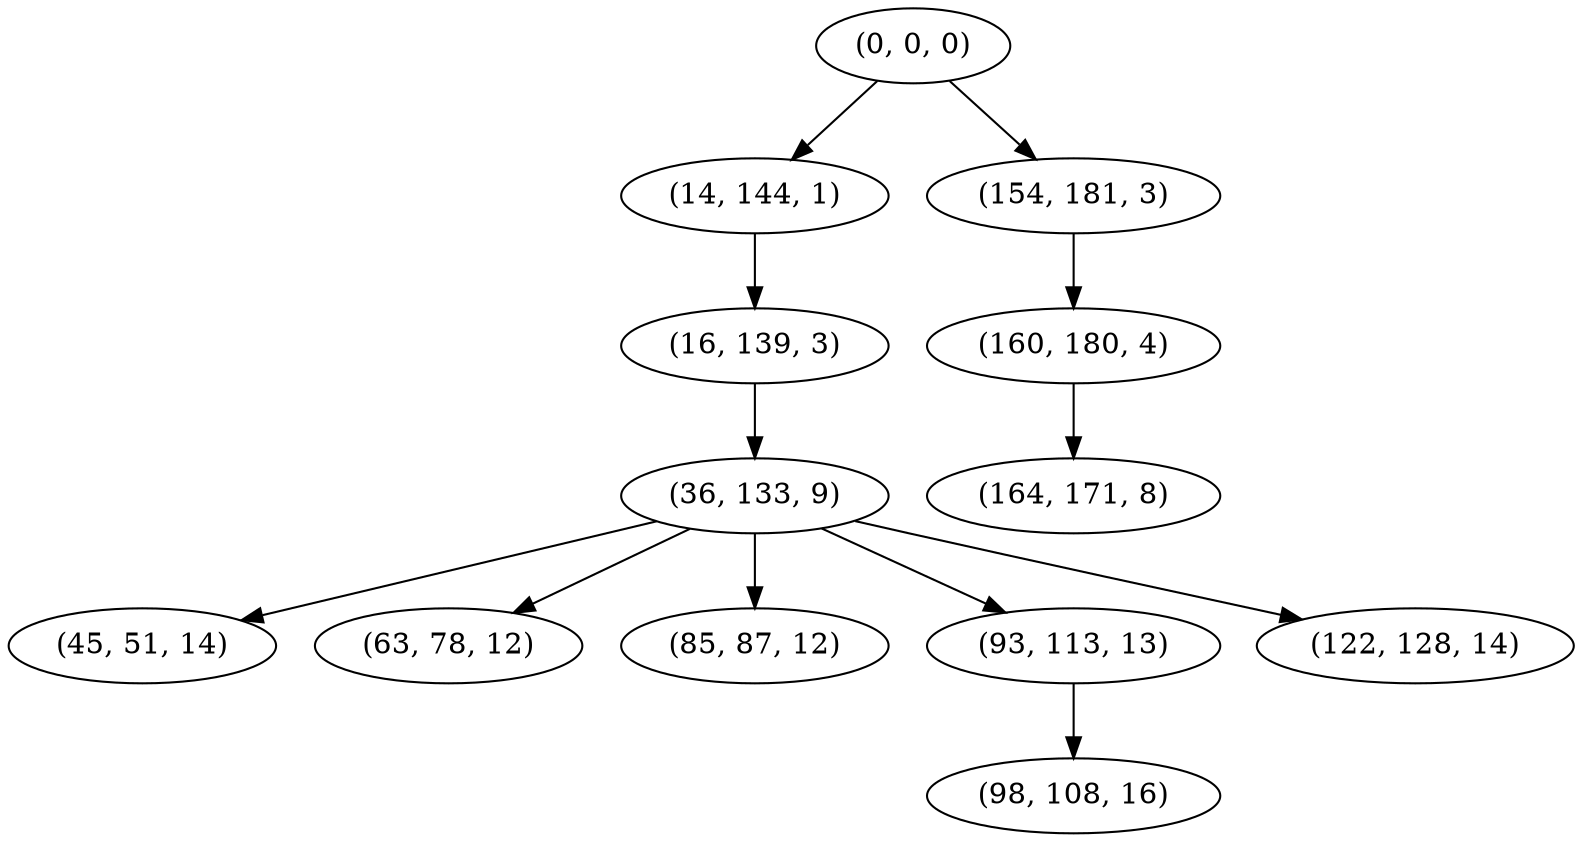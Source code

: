 digraph tree {
    "(0, 0, 0)";
    "(14, 144, 1)";
    "(16, 139, 3)";
    "(36, 133, 9)";
    "(45, 51, 14)";
    "(63, 78, 12)";
    "(85, 87, 12)";
    "(93, 113, 13)";
    "(98, 108, 16)";
    "(122, 128, 14)";
    "(154, 181, 3)";
    "(160, 180, 4)";
    "(164, 171, 8)";
    "(0, 0, 0)" -> "(14, 144, 1)";
    "(0, 0, 0)" -> "(154, 181, 3)";
    "(14, 144, 1)" -> "(16, 139, 3)";
    "(16, 139, 3)" -> "(36, 133, 9)";
    "(36, 133, 9)" -> "(45, 51, 14)";
    "(36, 133, 9)" -> "(63, 78, 12)";
    "(36, 133, 9)" -> "(85, 87, 12)";
    "(36, 133, 9)" -> "(93, 113, 13)";
    "(36, 133, 9)" -> "(122, 128, 14)";
    "(93, 113, 13)" -> "(98, 108, 16)";
    "(154, 181, 3)" -> "(160, 180, 4)";
    "(160, 180, 4)" -> "(164, 171, 8)";
}
